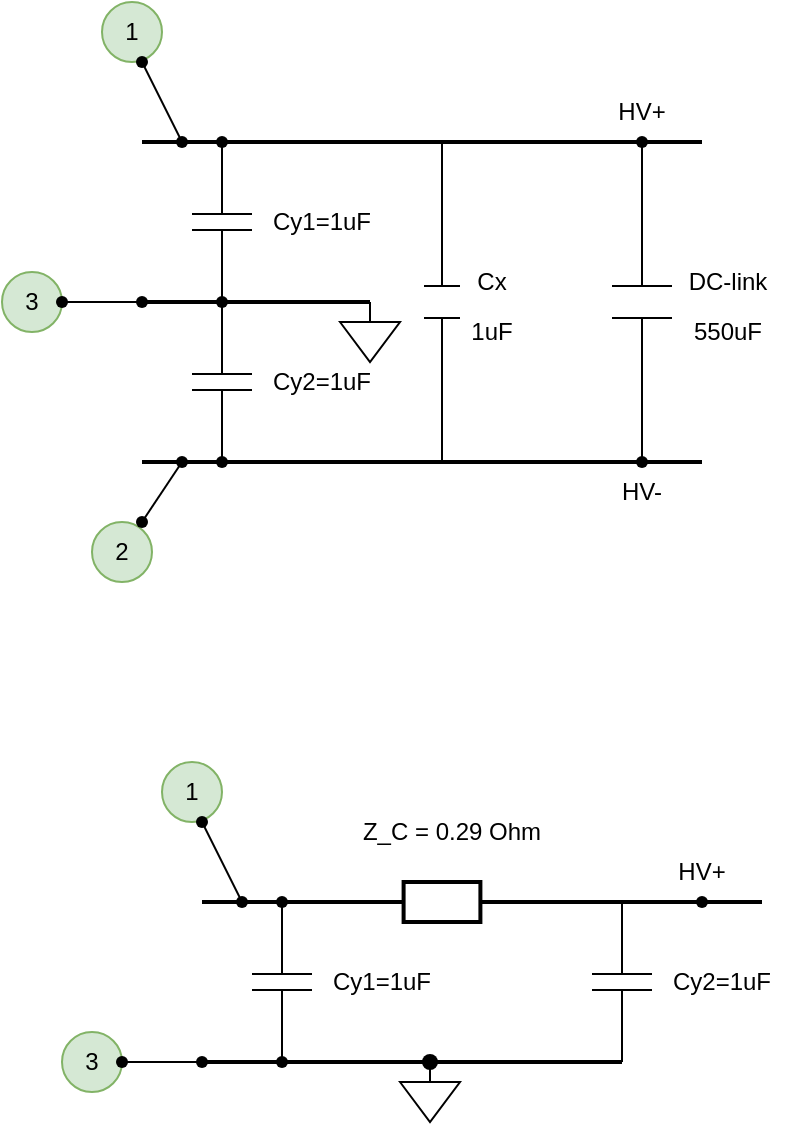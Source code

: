 <mxfile version="20.4.2" type="github">
  <diagram id="KtQjtxPD_mTvZEKWzP8p" name="Page-1">
    <mxGraphModel dx="974" dy="561" grid="0" gridSize="10" guides="1" tooltips="1" connect="1" arrows="1" fold="1" page="1" pageScale="1" pageWidth="850" pageHeight="1100" math="0" shadow="0">
      <root>
        <mxCell id="0" />
        <mxCell id="1" parent="0" />
        <mxCell id="1E0Fo5VaGPv6tbUZggx8-1" value="" style="endArrow=none;html=1;rounded=0;strokeWidth=2;startArrow=none;" parent="1" source="1E0Fo5VaGPv6tbUZggx8-27" edge="1">
          <mxGeometry width="50" height="50" relative="1" as="geometry">
            <mxPoint x="200" y="160" as="sourcePoint" />
            <mxPoint x="480" y="160" as="targetPoint" />
          </mxGeometry>
        </mxCell>
        <mxCell id="1E0Fo5VaGPv6tbUZggx8-3" value="" style="pointerEvents=1;verticalLabelPosition=bottom;shadow=0;dashed=0;align=center;html=1;verticalAlign=top;shape=mxgraph.electrical.capacitors.capacitor_1;direction=south;" parent="1" vertex="1">
          <mxGeometry x="225" y="160" width="30" height="80" as="geometry" />
        </mxCell>
        <mxCell id="1E0Fo5VaGPv6tbUZggx8-4" value="" style="endArrow=none;html=1;rounded=0;strokeWidth=2;startArrow=none;" parent="1" source="1E0Fo5VaGPv6tbUZggx8-21" edge="1">
          <mxGeometry width="50" height="50" relative="1" as="geometry">
            <mxPoint x="200" y="240" as="sourcePoint" />
            <mxPoint x="314" y="240" as="targetPoint" />
          </mxGeometry>
        </mxCell>
        <mxCell id="1E0Fo5VaGPv6tbUZggx8-5" value="" style="pointerEvents=1;verticalLabelPosition=bottom;shadow=0;dashed=0;align=center;html=1;verticalAlign=top;shape=mxgraph.electrical.capacitors.capacitor_1;direction=south;" parent="1" vertex="1">
          <mxGeometry x="225" y="240" width="30" height="80" as="geometry" />
        </mxCell>
        <mxCell id="1E0Fo5VaGPv6tbUZggx8-6" value="" style="endArrow=none;html=1;rounded=0;strokeWidth=2;startArrow=none;" parent="1" source="1E0Fo5VaGPv6tbUZggx8-24" edge="1">
          <mxGeometry width="50" height="50" relative="1" as="geometry">
            <mxPoint x="200" y="320" as="sourcePoint" />
            <mxPoint x="480" y="320" as="targetPoint" />
          </mxGeometry>
        </mxCell>
        <mxCell id="1E0Fo5VaGPv6tbUZggx8-8" value="Cy1=1uF" style="text;html=1;strokeColor=none;fillColor=none;align=center;verticalAlign=middle;whiteSpace=wrap;rounded=0;" parent="1" vertex="1">
          <mxGeometry x="260" y="185" width="60" height="30" as="geometry" />
        </mxCell>
        <mxCell id="1E0Fo5VaGPv6tbUZggx8-9" value="Cy2=1uF" style="text;html=1;strokeColor=none;fillColor=none;align=center;verticalAlign=middle;whiteSpace=wrap;rounded=0;" parent="1" vertex="1">
          <mxGeometry x="260" y="265" width="60" height="30" as="geometry" />
        </mxCell>
        <mxCell id="1E0Fo5VaGPv6tbUZggx8-10" value="HV+" style="text;html=1;strokeColor=none;fillColor=none;align=center;verticalAlign=middle;whiteSpace=wrap;rounded=0;" parent="1" vertex="1">
          <mxGeometry x="420" y="130" width="60" height="30" as="geometry" />
        </mxCell>
        <mxCell id="1E0Fo5VaGPv6tbUZggx8-11" value="HV-" style="text;html=1;strokeColor=none;fillColor=none;align=center;verticalAlign=middle;whiteSpace=wrap;rounded=0;" parent="1" vertex="1">
          <mxGeometry x="420" y="320" width="60" height="30" as="geometry" />
        </mxCell>
        <mxCell id="1E0Fo5VaGPv6tbUZggx8-12" value="" style="pointerEvents=1;verticalLabelPosition=bottom;shadow=0;dashed=0;align=center;html=1;verticalAlign=top;shape=mxgraph.electrical.signal_sources.signal_ground;" parent="1" vertex="1">
          <mxGeometry x="299" y="240" width="30" height="30" as="geometry" />
        </mxCell>
        <mxCell id="1E0Fo5VaGPv6tbUZggx8-13" value="" style="pointerEvents=1;verticalLabelPosition=bottom;shadow=0;dashed=0;align=center;html=1;verticalAlign=top;shape=mxgraph.electrical.capacitors.capacitor_1;direction=south;" parent="1" vertex="1">
          <mxGeometry x="435" y="160" width="30" height="160" as="geometry" />
        </mxCell>
        <mxCell id="1E0Fo5VaGPv6tbUZggx8-15" value="DC-link" style="text;html=1;strokeColor=none;fillColor=none;align=center;verticalAlign=middle;whiteSpace=wrap;rounded=0;" parent="1" vertex="1">
          <mxGeometry x="463" y="215" width="60" height="30" as="geometry" />
        </mxCell>
        <mxCell id="1E0Fo5VaGPv6tbUZggx8-16" value="1" style="ellipse;whiteSpace=wrap;html=1;aspect=fixed;fillColor=#d5e8d4;strokeColor=#82b366;" parent="1" vertex="1">
          <mxGeometry x="180" y="90" width="30" height="30" as="geometry" />
        </mxCell>
        <mxCell id="1E0Fo5VaGPv6tbUZggx8-17" value="" style="endArrow=none;html=1;rounded=0;strokeWidth=1;" parent="1" target="1E0Fo5VaGPv6tbUZggx8-18" edge="1">
          <mxGeometry width="50" height="50" relative="1" as="geometry">
            <mxPoint x="220" y="160" as="sourcePoint" />
            <mxPoint x="200" y="120" as="targetPoint" />
          </mxGeometry>
        </mxCell>
        <mxCell id="1E0Fo5VaGPv6tbUZggx8-18" value="" style="shape=waypoint;sketch=0;fillStyle=solid;size=6;pointerEvents=1;points=[];fillColor=none;resizable=0;rotatable=0;perimeter=centerPerimeter;snapToPoint=1;" parent="1" vertex="1">
          <mxGeometry x="180.0" y="100" width="40" height="40" as="geometry" />
        </mxCell>
        <mxCell id="1E0Fo5VaGPv6tbUZggx8-19" value="" style="shape=waypoint;sketch=0;fillStyle=solid;size=6;pointerEvents=1;points=[];fillColor=none;resizable=0;rotatable=0;perimeter=centerPerimeter;snapToPoint=1;" parent="1" vertex="1">
          <mxGeometry x="200" y="140" width="40" height="40" as="geometry" />
        </mxCell>
        <mxCell id="1E0Fo5VaGPv6tbUZggx8-20" value="" style="endArrow=none;html=1;rounded=0;strokeWidth=2;" parent="1" target="1E0Fo5VaGPv6tbUZggx8-19" edge="1">
          <mxGeometry width="50" height="50" relative="1" as="geometry">
            <mxPoint x="200.0" y="160" as="sourcePoint" />
            <mxPoint x="480" y="160" as="targetPoint" />
          </mxGeometry>
        </mxCell>
        <mxCell id="1E0Fo5VaGPv6tbUZggx8-21" value="" style="shape=waypoint;sketch=0;fillStyle=solid;size=6;pointerEvents=1;points=[];fillColor=none;resizable=0;rotatable=0;perimeter=centerPerimeter;snapToPoint=1;" parent="1" vertex="1">
          <mxGeometry x="220" y="220" width="40" height="40" as="geometry" />
        </mxCell>
        <mxCell id="1E0Fo5VaGPv6tbUZggx8-22" value="" style="endArrow=none;html=1;rounded=0;strokeWidth=2;startArrow=none;" parent="1" source="1E0Fo5VaGPv6tbUZggx8-37" target="1E0Fo5VaGPv6tbUZggx8-21" edge="1">
          <mxGeometry width="50" height="50" relative="1" as="geometry">
            <mxPoint x="200.0" y="240" as="sourcePoint" />
            <mxPoint x="360" y="240" as="targetPoint" />
          </mxGeometry>
        </mxCell>
        <mxCell id="1E0Fo5VaGPv6tbUZggx8-23" value="" style="shape=waypoint;sketch=0;fillStyle=solid;size=6;pointerEvents=1;points=[];fillColor=none;resizable=0;rotatable=0;perimeter=centerPerimeter;snapToPoint=1;" parent="1" vertex="1">
          <mxGeometry x="220" y="300" width="40" height="40" as="geometry" />
        </mxCell>
        <mxCell id="1E0Fo5VaGPv6tbUZggx8-24" value="" style="shape=waypoint;sketch=0;fillStyle=solid;size=6;pointerEvents=1;points=[];fillColor=none;resizable=0;rotatable=0;perimeter=centerPerimeter;snapToPoint=1;" parent="1" vertex="1">
          <mxGeometry x="430" y="300" width="40" height="40" as="geometry" />
        </mxCell>
        <mxCell id="1E0Fo5VaGPv6tbUZggx8-25" value="" style="endArrow=none;html=1;rounded=0;strokeWidth=2;" parent="1" target="1E0Fo5VaGPv6tbUZggx8-24" edge="1">
          <mxGeometry width="50" height="50" relative="1" as="geometry">
            <mxPoint x="200.0" y="320.0" as="sourcePoint" />
            <mxPoint x="480" y="320.0" as="targetPoint" />
          </mxGeometry>
        </mxCell>
        <mxCell id="1E0Fo5VaGPv6tbUZggx8-26" value="" style="shape=waypoint;sketch=0;fillStyle=solid;size=6;pointerEvents=1;points=[];fillColor=none;resizable=0;rotatable=0;perimeter=centerPerimeter;snapToPoint=1;" parent="1" vertex="1">
          <mxGeometry x="430" y="140" width="40" height="40" as="geometry" />
        </mxCell>
        <mxCell id="1E0Fo5VaGPv6tbUZggx8-27" value="" style="shape=waypoint;sketch=0;fillStyle=solid;size=6;pointerEvents=1;points=[];fillColor=none;resizable=0;rotatable=0;perimeter=centerPerimeter;snapToPoint=1;" parent="1" vertex="1">
          <mxGeometry x="220" y="140" width="40" height="40" as="geometry" />
        </mxCell>
        <mxCell id="1E0Fo5VaGPv6tbUZggx8-28" value="" style="endArrow=none;html=1;rounded=0;strokeWidth=2;startArrow=none;" parent="1" source="1E0Fo5VaGPv6tbUZggx8-19" target="1E0Fo5VaGPv6tbUZggx8-27" edge="1">
          <mxGeometry width="50" height="50" relative="1" as="geometry">
            <mxPoint x="220.0" y="160" as="sourcePoint" />
            <mxPoint x="480" y="160" as="targetPoint" />
          </mxGeometry>
        </mxCell>
        <mxCell id="1E0Fo5VaGPv6tbUZggx8-31" value="2" style="ellipse;whiteSpace=wrap;html=1;aspect=fixed;fillColor=#d5e8d4;strokeColor=#82b366;" parent="1" vertex="1">
          <mxGeometry x="175" y="350" width="30" height="30" as="geometry" />
        </mxCell>
        <mxCell id="1E0Fo5VaGPv6tbUZggx8-32" value="" style="shape=waypoint;sketch=0;fillStyle=solid;size=6;pointerEvents=1;points=[];fillColor=none;resizable=0;rotatable=0;perimeter=centerPerimeter;snapToPoint=1;" parent="1" vertex="1">
          <mxGeometry x="180.0" y="330" width="40" height="40" as="geometry" />
        </mxCell>
        <mxCell id="1E0Fo5VaGPv6tbUZggx8-33" value="" style="endArrow=none;html=1;rounded=0;strokeWidth=1;exitX=0.41;exitY=0.544;exitDx=0;exitDy=0;exitPerimeter=0;" parent="1" source="1E0Fo5VaGPv6tbUZggx8-32" target="1E0Fo5VaGPv6tbUZggx8-34" edge="1">
          <mxGeometry width="50" height="50" relative="1" as="geometry">
            <mxPoint x="170" y="370" as="sourcePoint" />
            <mxPoint x="220" y="320" as="targetPoint" />
          </mxGeometry>
        </mxCell>
        <mxCell id="1E0Fo5VaGPv6tbUZggx8-34" value="" style="shape=waypoint;sketch=0;fillStyle=solid;size=6;pointerEvents=1;points=[];fillColor=none;resizable=0;rotatable=0;perimeter=centerPerimeter;snapToPoint=1;" parent="1" vertex="1">
          <mxGeometry x="200.0" y="300.0" width="40" height="40" as="geometry" />
        </mxCell>
        <mxCell id="1E0Fo5VaGPv6tbUZggx8-35" value="3" style="ellipse;whiteSpace=wrap;html=1;aspect=fixed;fillColor=#d5e8d4;strokeColor=#82b366;" parent="1" vertex="1">
          <mxGeometry x="130" y="225" width="30" height="30" as="geometry" />
        </mxCell>
        <mxCell id="1E0Fo5VaGPv6tbUZggx8-37" value="" style="shape=waypoint;sketch=0;fillStyle=solid;size=6;pointerEvents=1;points=[];fillColor=none;resizable=0;rotatable=0;perimeter=centerPerimeter;snapToPoint=1;" parent="1" vertex="1">
          <mxGeometry x="180" y="220" width="40" height="40" as="geometry" />
        </mxCell>
        <mxCell id="1E0Fo5VaGPv6tbUZggx8-39" value="" style="endArrow=none;html=1;rounded=0;strokeWidth=2;" parent="1" target="1E0Fo5VaGPv6tbUZggx8-37" edge="1">
          <mxGeometry width="50" height="50" relative="1" as="geometry">
            <mxPoint x="200.0" y="240" as="sourcePoint" />
            <mxPoint x="240.0" y="240" as="targetPoint" />
          </mxGeometry>
        </mxCell>
        <mxCell id="1E0Fo5VaGPv6tbUZggx8-41" value="" style="endArrow=none;html=1;rounded=0;strokeWidth=1;startArrow=none;" parent="1" source="1E0Fo5VaGPv6tbUZggx8-42" target="1E0Fo5VaGPv6tbUZggx8-37" edge="1">
          <mxGeometry width="50" height="50" relative="1" as="geometry">
            <mxPoint x="160" y="240" as="sourcePoint" />
            <mxPoint x="210" y="190" as="targetPoint" />
          </mxGeometry>
        </mxCell>
        <mxCell id="1E0Fo5VaGPv6tbUZggx8-42" value="" style="shape=waypoint;sketch=0;fillStyle=solid;size=6;pointerEvents=1;points=[];fillColor=none;resizable=0;rotatable=0;perimeter=centerPerimeter;snapToPoint=1;" parent="1" vertex="1">
          <mxGeometry x="140" y="220" width="40" height="40" as="geometry" />
        </mxCell>
        <mxCell id="1E0Fo5VaGPv6tbUZggx8-43" value="" style="endArrow=none;html=1;rounded=0;strokeWidth=1;" parent="1" target="1E0Fo5VaGPv6tbUZggx8-42" edge="1">
          <mxGeometry width="50" height="50" relative="1" as="geometry">
            <mxPoint x="160.0" y="240" as="sourcePoint" />
            <mxPoint x="200.0" y="240" as="targetPoint" />
          </mxGeometry>
        </mxCell>
        <mxCell id="1E0Fo5VaGPv6tbUZggx8-44" value="550uF" style="text;html=1;strokeColor=none;fillColor=none;align=center;verticalAlign=middle;whiteSpace=wrap;rounded=0;" parent="1" vertex="1">
          <mxGeometry x="463" y="240" width="60" height="30" as="geometry" />
        </mxCell>
        <mxCell id="1E0Fo5VaGPv6tbUZggx8-45" value="" style="pointerEvents=1;verticalLabelPosition=bottom;shadow=0;dashed=0;align=center;html=1;verticalAlign=top;shape=mxgraph.electrical.capacitors.capacitor_1;direction=south;" parent="1" vertex="1">
          <mxGeometry x="341" y="160" width="18" height="160" as="geometry" />
        </mxCell>
        <mxCell id="1E0Fo5VaGPv6tbUZggx8-46" value="Cx" style="text;html=1;strokeColor=none;fillColor=none;align=center;verticalAlign=middle;whiteSpace=wrap;rounded=0;" parent="1" vertex="1">
          <mxGeometry x="345" y="215" width="60" height="30" as="geometry" />
        </mxCell>
        <mxCell id="1E0Fo5VaGPv6tbUZggx8-47" value="1uF" style="text;html=1;strokeColor=none;fillColor=none;align=center;verticalAlign=middle;whiteSpace=wrap;rounded=0;" parent="1" vertex="1">
          <mxGeometry x="345" y="240" width="60" height="30" as="geometry" />
        </mxCell>
        <mxCell id="tcSHHRSE1zN9RFMdAJvO-1" value="" style="endArrow=none;html=1;rounded=0;strokeWidth=2;startArrow=none;" edge="1" parent="1" source="tcSHHRSE1zN9RFMdAJvO-29">
          <mxGeometry width="50" height="50" relative="1" as="geometry">
            <mxPoint x="230" y="540" as="sourcePoint" />
            <mxPoint x="510" y="540" as="targetPoint" />
          </mxGeometry>
        </mxCell>
        <mxCell id="tcSHHRSE1zN9RFMdAJvO-2" value="" style="pointerEvents=1;verticalLabelPosition=bottom;shadow=0;dashed=0;align=center;html=1;verticalAlign=top;shape=mxgraph.electrical.capacitors.capacitor_1;direction=south;" vertex="1" parent="1">
          <mxGeometry x="255" y="540" width="30" height="80" as="geometry" />
        </mxCell>
        <mxCell id="tcSHHRSE1zN9RFMdAJvO-3" value="" style="endArrow=none;html=1;rounded=0;strokeWidth=2;startArrow=none;entryX=1;entryY=0.5;entryDx=0;entryDy=0;entryPerimeter=0;" edge="1" parent="1" source="tcSHHRSE1zN9RFMdAJvO-31" target="tcSHHRSE1zN9RFMdAJvO-27">
          <mxGeometry width="50" height="50" relative="1" as="geometry">
            <mxPoint x="230" y="620" as="sourcePoint" />
            <mxPoint x="344" y="620" as="targetPoint" />
          </mxGeometry>
        </mxCell>
        <mxCell id="tcSHHRSE1zN9RFMdAJvO-4" value="Cy1=1uF" style="text;html=1;strokeColor=none;fillColor=none;align=center;verticalAlign=middle;whiteSpace=wrap;rounded=0;" vertex="1" parent="1">
          <mxGeometry x="290" y="565" width="60" height="30" as="geometry" />
        </mxCell>
        <mxCell id="tcSHHRSE1zN9RFMdAJvO-5" value="HV+" style="text;html=1;strokeColor=none;fillColor=none;align=center;verticalAlign=middle;whiteSpace=wrap;rounded=0;" vertex="1" parent="1">
          <mxGeometry x="450" y="510" width="60" height="30" as="geometry" />
        </mxCell>
        <mxCell id="tcSHHRSE1zN9RFMdAJvO-6" value="" style="pointerEvents=1;verticalLabelPosition=bottom;shadow=0;dashed=0;align=center;html=1;verticalAlign=top;shape=mxgraph.electrical.signal_sources.signal_ground;" vertex="1" parent="1">
          <mxGeometry x="329" y="620" width="30" height="30" as="geometry" />
        </mxCell>
        <mxCell id="tcSHHRSE1zN9RFMdAJvO-8" value="1" style="ellipse;whiteSpace=wrap;html=1;aspect=fixed;fillColor=#d5e8d4;strokeColor=#82b366;" vertex="1" parent="1">
          <mxGeometry x="210" y="470" width="30" height="30" as="geometry" />
        </mxCell>
        <mxCell id="tcSHHRSE1zN9RFMdAJvO-9" value="" style="endArrow=none;html=1;rounded=0;strokeWidth=1;" edge="1" parent="1" target="tcSHHRSE1zN9RFMdAJvO-10">
          <mxGeometry width="50" height="50" relative="1" as="geometry">
            <mxPoint x="250" y="540" as="sourcePoint" />
            <mxPoint x="230" y="500" as="targetPoint" />
          </mxGeometry>
        </mxCell>
        <mxCell id="tcSHHRSE1zN9RFMdAJvO-10" value="" style="shape=waypoint;sketch=0;fillStyle=solid;size=6;pointerEvents=1;points=[];fillColor=none;resizable=0;rotatable=0;perimeter=centerPerimeter;snapToPoint=1;" vertex="1" parent="1">
          <mxGeometry x="210.0" y="480" width="40" height="40" as="geometry" />
        </mxCell>
        <mxCell id="tcSHHRSE1zN9RFMdAJvO-11" value="" style="shape=waypoint;sketch=0;fillStyle=solid;size=6;pointerEvents=1;points=[];fillColor=none;resizable=0;rotatable=0;perimeter=centerPerimeter;snapToPoint=1;" vertex="1" parent="1">
          <mxGeometry x="230" y="520" width="40" height="40" as="geometry" />
        </mxCell>
        <mxCell id="tcSHHRSE1zN9RFMdAJvO-12" value="" style="endArrow=none;html=1;rounded=0;strokeWidth=2;" edge="1" parent="1" target="tcSHHRSE1zN9RFMdAJvO-11">
          <mxGeometry width="50" height="50" relative="1" as="geometry">
            <mxPoint x="230" y="540" as="sourcePoint" />
            <mxPoint x="510" y="540" as="targetPoint" />
          </mxGeometry>
        </mxCell>
        <mxCell id="tcSHHRSE1zN9RFMdAJvO-13" value="" style="shape=waypoint;sketch=0;fillStyle=solid;size=6;pointerEvents=1;points=[];fillColor=none;resizable=0;rotatable=0;perimeter=centerPerimeter;snapToPoint=1;" vertex="1" parent="1">
          <mxGeometry x="250" y="600" width="40" height="40" as="geometry" />
        </mxCell>
        <mxCell id="tcSHHRSE1zN9RFMdAJvO-14" value="" style="endArrow=none;html=1;rounded=0;strokeWidth=2;startArrow=none;" edge="1" parent="1" source="tcSHHRSE1zN9RFMdAJvO-19" target="tcSHHRSE1zN9RFMdAJvO-13">
          <mxGeometry width="50" height="50" relative="1" as="geometry">
            <mxPoint x="230.0" y="620" as="sourcePoint" />
            <mxPoint x="390" y="620" as="targetPoint" />
          </mxGeometry>
        </mxCell>
        <mxCell id="tcSHHRSE1zN9RFMdAJvO-15" value="" style="shape=waypoint;sketch=0;fillStyle=solid;size=6;pointerEvents=1;points=[];fillColor=none;resizable=0;rotatable=0;perimeter=centerPerimeter;snapToPoint=1;" vertex="1" parent="1">
          <mxGeometry x="460" y="520" width="40" height="40" as="geometry" />
        </mxCell>
        <mxCell id="tcSHHRSE1zN9RFMdAJvO-16" value="" style="shape=waypoint;sketch=0;fillStyle=solid;size=6;pointerEvents=1;points=[];fillColor=none;resizable=0;rotatable=0;perimeter=centerPerimeter;snapToPoint=1;" vertex="1" parent="1">
          <mxGeometry x="250" y="520" width="40" height="40" as="geometry" />
        </mxCell>
        <mxCell id="tcSHHRSE1zN9RFMdAJvO-17" value="" style="endArrow=none;html=1;rounded=0;strokeWidth=2;startArrow=none;" edge="1" parent="1" source="tcSHHRSE1zN9RFMdAJvO-11" target="tcSHHRSE1zN9RFMdAJvO-16">
          <mxGeometry width="50" height="50" relative="1" as="geometry">
            <mxPoint x="250.0" y="540" as="sourcePoint" />
            <mxPoint x="510" y="540" as="targetPoint" />
          </mxGeometry>
        </mxCell>
        <mxCell id="tcSHHRSE1zN9RFMdAJvO-18" value="3" style="ellipse;whiteSpace=wrap;html=1;aspect=fixed;fillColor=#d5e8d4;strokeColor=#82b366;" vertex="1" parent="1">
          <mxGeometry x="160" y="605" width="30" height="30" as="geometry" />
        </mxCell>
        <mxCell id="tcSHHRSE1zN9RFMdAJvO-19" value="" style="shape=waypoint;sketch=0;fillStyle=solid;size=6;pointerEvents=1;points=[];fillColor=none;resizable=0;rotatable=0;perimeter=centerPerimeter;snapToPoint=1;" vertex="1" parent="1">
          <mxGeometry x="210" y="600" width="40" height="40" as="geometry" />
        </mxCell>
        <mxCell id="tcSHHRSE1zN9RFMdAJvO-20" value="" style="endArrow=none;html=1;rounded=0;strokeWidth=2;" edge="1" parent="1" target="tcSHHRSE1zN9RFMdAJvO-19">
          <mxGeometry width="50" height="50" relative="1" as="geometry">
            <mxPoint x="230" y="620" as="sourcePoint" />
            <mxPoint x="270.0" y="620" as="targetPoint" />
          </mxGeometry>
        </mxCell>
        <mxCell id="tcSHHRSE1zN9RFMdAJvO-21" value="" style="endArrow=none;html=1;rounded=0;strokeWidth=1;startArrow=none;" edge="1" parent="1" source="tcSHHRSE1zN9RFMdAJvO-22" target="tcSHHRSE1zN9RFMdAJvO-19">
          <mxGeometry width="50" height="50" relative="1" as="geometry">
            <mxPoint x="190" y="620" as="sourcePoint" />
            <mxPoint x="240" y="570" as="targetPoint" />
          </mxGeometry>
        </mxCell>
        <mxCell id="tcSHHRSE1zN9RFMdAJvO-22" value="" style="shape=waypoint;sketch=0;fillStyle=solid;size=6;pointerEvents=1;points=[];fillColor=none;resizable=0;rotatable=0;perimeter=centerPerimeter;snapToPoint=1;" vertex="1" parent="1">
          <mxGeometry x="170" y="600" width="40" height="40" as="geometry" />
        </mxCell>
        <mxCell id="tcSHHRSE1zN9RFMdAJvO-23" value="" style="endArrow=none;html=1;rounded=0;strokeWidth=1;" edge="1" parent="1" target="tcSHHRSE1zN9RFMdAJvO-22">
          <mxGeometry width="50" height="50" relative="1" as="geometry">
            <mxPoint x="190" y="620" as="sourcePoint" />
            <mxPoint x="230.0" y="620" as="targetPoint" />
          </mxGeometry>
        </mxCell>
        <mxCell id="tcSHHRSE1zN9RFMdAJvO-27" value="" style="pointerEvents=1;verticalLabelPosition=bottom;shadow=0;dashed=0;align=center;html=1;verticalAlign=top;shape=mxgraph.electrical.capacitors.capacitor_1;direction=south;" vertex="1" parent="1">
          <mxGeometry x="425" y="540" width="30" height="80" as="geometry" />
        </mxCell>
        <mxCell id="tcSHHRSE1zN9RFMdAJvO-29" value="" style="pointerEvents=1;verticalLabelPosition=bottom;shadow=0;dashed=0;align=center;html=1;verticalAlign=top;shape=mxgraph.electrical.resistors.resistor_1;strokeWidth=2;" vertex="1" parent="1">
          <mxGeometry x="320" y="530" width="60" height="20" as="geometry" />
        </mxCell>
        <mxCell id="tcSHHRSE1zN9RFMdAJvO-30" value="" style="endArrow=none;html=1;rounded=0;strokeWidth=2;startArrow=none;" edge="1" parent="1" source="tcSHHRSE1zN9RFMdAJvO-16" target="tcSHHRSE1zN9RFMdAJvO-29">
          <mxGeometry width="50" height="50" relative="1" as="geometry">
            <mxPoint x="270" y="540" as="sourcePoint" />
            <mxPoint x="510" y="540" as="targetPoint" />
          </mxGeometry>
        </mxCell>
        <mxCell id="tcSHHRSE1zN9RFMdAJvO-31" value="" style="shape=waypoint;sketch=0;fillStyle=solid;size=6;pointerEvents=1;points=[];fillColor=none;resizable=0;rotatable=0;perimeter=centerPerimeter;snapToPoint=1;strokeWidth=2;" vertex="1" parent="1">
          <mxGeometry x="324" y="600" width="40" height="40" as="geometry" />
        </mxCell>
        <mxCell id="tcSHHRSE1zN9RFMdAJvO-32" value="" style="endArrow=none;html=1;rounded=0;strokeWidth=2;startArrow=none;entryDx=0;entryDy=0;entryPerimeter=0;" edge="1" parent="1" source="tcSHHRSE1zN9RFMdAJvO-13" target="tcSHHRSE1zN9RFMdAJvO-31">
          <mxGeometry width="50" height="50" relative="1" as="geometry">
            <mxPoint x="270" y="620" as="sourcePoint" />
            <mxPoint x="440" y="620" as="targetPoint" />
          </mxGeometry>
        </mxCell>
        <mxCell id="tcSHHRSE1zN9RFMdAJvO-33" value="Cy2=1uF" style="text;html=1;strokeColor=none;fillColor=none;align=center;verticalAlign=middle;whiteSpace=wrap;rounded=0;" vertex="1" parent="1">
          <mxGeometry x="460" y="565" width="60" height="30" as="geometry" />
        </mxCell>
        <mxCell id="tcSHHRSE1zN9RFMdAJvO-34" value="Z_C = 0.29 Ohm" style="text;html=1;strokeColor=none;fillColor=none;align=center;verticalAlign=middle;whiteSpace=wrap;rounded=0;" vertex="1" parent="1">
          <mxGeometry x="305" y="490" width="100" height="30" as="geometry" />
        </mxCell>
      </root>
    </mxGraphModel>
  </diagram>
</mxfile>
